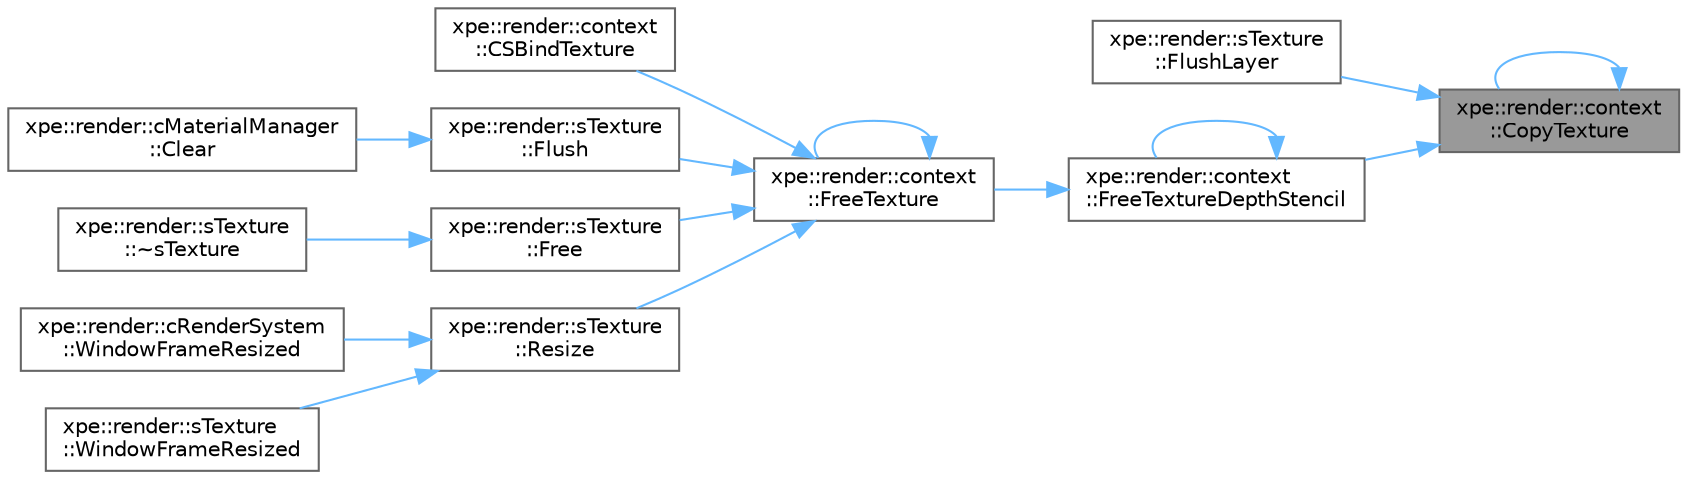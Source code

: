 digraph "xpe::render::context::CopyTexture"
{
 // LATEX_PDF_SIZE
  bgcolor="transparent";
  edge [fontname=Helvetica,fontsize=10,labelfontname=Helvetica,labelfontsize=10];
  node [fontname=Helvetica,fontsize=10,shape=box,height=0.2,width=0.4];
  rankdir="RL";
  Node1 [id="Node000001",label="xpe::render::context\l::CopyTexture",height=0.2,width=0.4,color="gray40", fillcolor="grey60", style="filled", fontcolor="black",tooltip=" "];
  Node1 -> Node1 [id="edge1_Node000001_Node000001",dir="back",color="steelblue1",style="solid",tooltip=" "];
  Node1 -> Node2 [id="edge2_Node000001_Node000002",dir="back",color="steelblue1",style="solid",tooltip=" "];
  Node2 [id="Node000002",label="xpe::render::sTexture\l::FlushLayer",height=0.2,width=0.4,color="grey40", fillcolor="white", style="filled",URL="$structxpe_1_1render_1_1s_texture.html#ad6c83752e22730ab10f2fd97c160de63",tooltip=" "];
  Node1 -> Node3 [id="edge3_Node000001_Node000003",dir="back",color="steelblue1",style="solid",tooltip=" "];
  Node3 [id="Node000003",label="xpe::render::context\l::FreeTextureDepthStencil",height=0.2,width=0.4,color="grey40", fillcolor="white", style="filled",URL="$namespacexpe_1_1render_1_1context.html#aee5cc723306d146fa933cc5374b44a8b",tooltip=" "];
  Node3 -> Node4 [id="edge4_Node000003_Node000004",dir="back",color="steelblue1",style="solid",tooltip=" "];
  Node4 [id="Node000004",label="xpe::render::context\l::FreeTexture",height=0.2,width=0.4,color="grey40", fillcolor="white", style="filled",URL="$namespacexpe_1_1render_1_1context.html#ad9f56074521a5a0ab26fdaea101b6f58",tooltip=" "];
  Node4 -> Node5 [id="edge5_Node000004_Node000005",dir="back",color="steelblue1",style="solid",tooltip=" "];
  Node5 [id="Node000005",label="xpe::render::context\l::CSBindTexture",height=0.2,width=0.4,color="grey40", fillcolor="white", style="filled",URL="$namespacexpe_1_1render_1_1context.html#a8ce54c738ddc67cc9d7a4deb84e1cfc5",tooltip=" "];
  Node4 -> Node6 [id="edge6_Node000004_Node000006",dir="back",color="steelblue1",style="solid",tooltip=" "];
  Node6 [id="Node000006",label="xpe::render::sTexture\l::Flush",height=0.2,width=0.4,color="grey40", fillcolor="white", style="filled",URL="$structxpe_1_1render_1_1s_texture.html#a2cdf5d311c6d8c2f0f066e63a2cbb854",tooltip=" "];
  Node6 -> Node7 [id="edge7_Node000006_Node000007",dir="back",color="steelblue1",style="solid",tooltip=" "];
  Node7 [id="Node000007",label="xpe::render::cMaterialManager\l::Clear",height=0.2,width=0.4,color="grey40", fillcolor="white", style="filled",URL="$classxpe_1_1render_1_1c_material_manager.html#a842944eaf29305b77e95d8b9f18c728b",tooltip=" "];
  Node4 -> Node8 [id="edge8_Node000004_Node000008",dir="back",color="steelblue1",style="solid",tooltip=" "];
  Node8 [id="Node000008",label="xpe::render::sTexture\l::Free",height=0.2,width=0.4,color="grey40", fillcolor="white", style="filled",URL="$structxpe_1_1render_1_1s_texture.html#a9f477cd7cc9f05c9544b5cd7f864f8a4",tooltip=" "];
  Node8 -> Node9 [id="edge9_Node000008_Node000009",dir="back",color="steelblue1",style="solid",tooltip=" "];
  Node9 [id="Node000009",label="xpe::render::sTexture\l::~sTexture",height=0.2,width=0.4,color="grey40", fillcolor="white", style="filled",URL="$structxpe_1_1render_1_1s_texture.html#aacf76abd32ef8b66ad73b177086bb6fd",tooltip=" "];
  Node4 -> Node4 [id="edge10_Node000004_Node000004",dir="back",color="steelblue1",style="solid",tooltip=" "];
  Node4 -> Node10 [id="edge11_Node000004_Node000010",dir="back",color="steelblue1",style="solid",tooltip=" "];
  Node10 [id="Node000010",label="xpe::render::sTexture\l::Resize",height=0.2,width=0.4,color="grey40", fillcolor="white", style="filled",URL="$structxpe_1_1render_1_1s_texture.html#a972b174ae8fa4351f8cecf52e771b92b",tooltip=" "];
  Node10 -> Node11 [id="edge12_Node000010_Node000011",dir="back",color="steelblue1",style="solid",tooltip=" "];
  Node11 [id="Node000011",label="xpe::render::cRenderSystem\l::WindowFrameResized",height=0.2,width=0.4,color="grey40", fillcolor="white", style="filled",URL="$classxpe_1_1render_1_1c_render_system.html#a7b60a7e2b3cfc9089bfda515a12f7984",tooltip=" "];
  Node10 -> Node12 [id="edge13_Node000010_Node000012",dir="back",color="steelblue1",style="solid",tooltip=" "];
  Node12 [id="Node000012",label="xpe::render::sTexture\l::WindowFrameResized",height=0.2,width=0.4,color="grey40", fillcolor="white", style="filled",URL="$structxpe_1_1render_1_1s_texture.html#af387596e9480a6ea1647b59a5cf59da2",tooltip=" "];
  Node3 -> Node3 [id="edge14_Node000003_Node000003",dir="back",color="steelblue1",style="solid",tooltip=" "];
}
